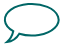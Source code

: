 <mxfile version="22.1.0" type="device">
  <diagram name="Seite-1" id="PfHLy2_QdlQ3edlnB12N">
    <mxGraphModel dx="167" dy="103" grid="1" gridSize="10" guides="1" tooltips="1" connect="1" arrows="1" fold="1" page="1" pageScale="1" pageWidth="827" pageHeight="1169" math="0" shadow="0">
      <root>
        <mxCell id="0" />
        <mxCell id="1" parent="0" />
        <mxCell id="uHRbQphC8PuHCr16mMQE-1" value="" style="whiteSpace=wrap;html=1;shape=mxgraph.basic.oval_callout;strokeColor=#006666;" vertex="1" parent="1">
          <mxGeometry x="40" y="40" width="30" height="20" as="geometry" />
        </mxCell>
      </root>
    </mxGraphModel>
  </diagram>
</mxfile>
